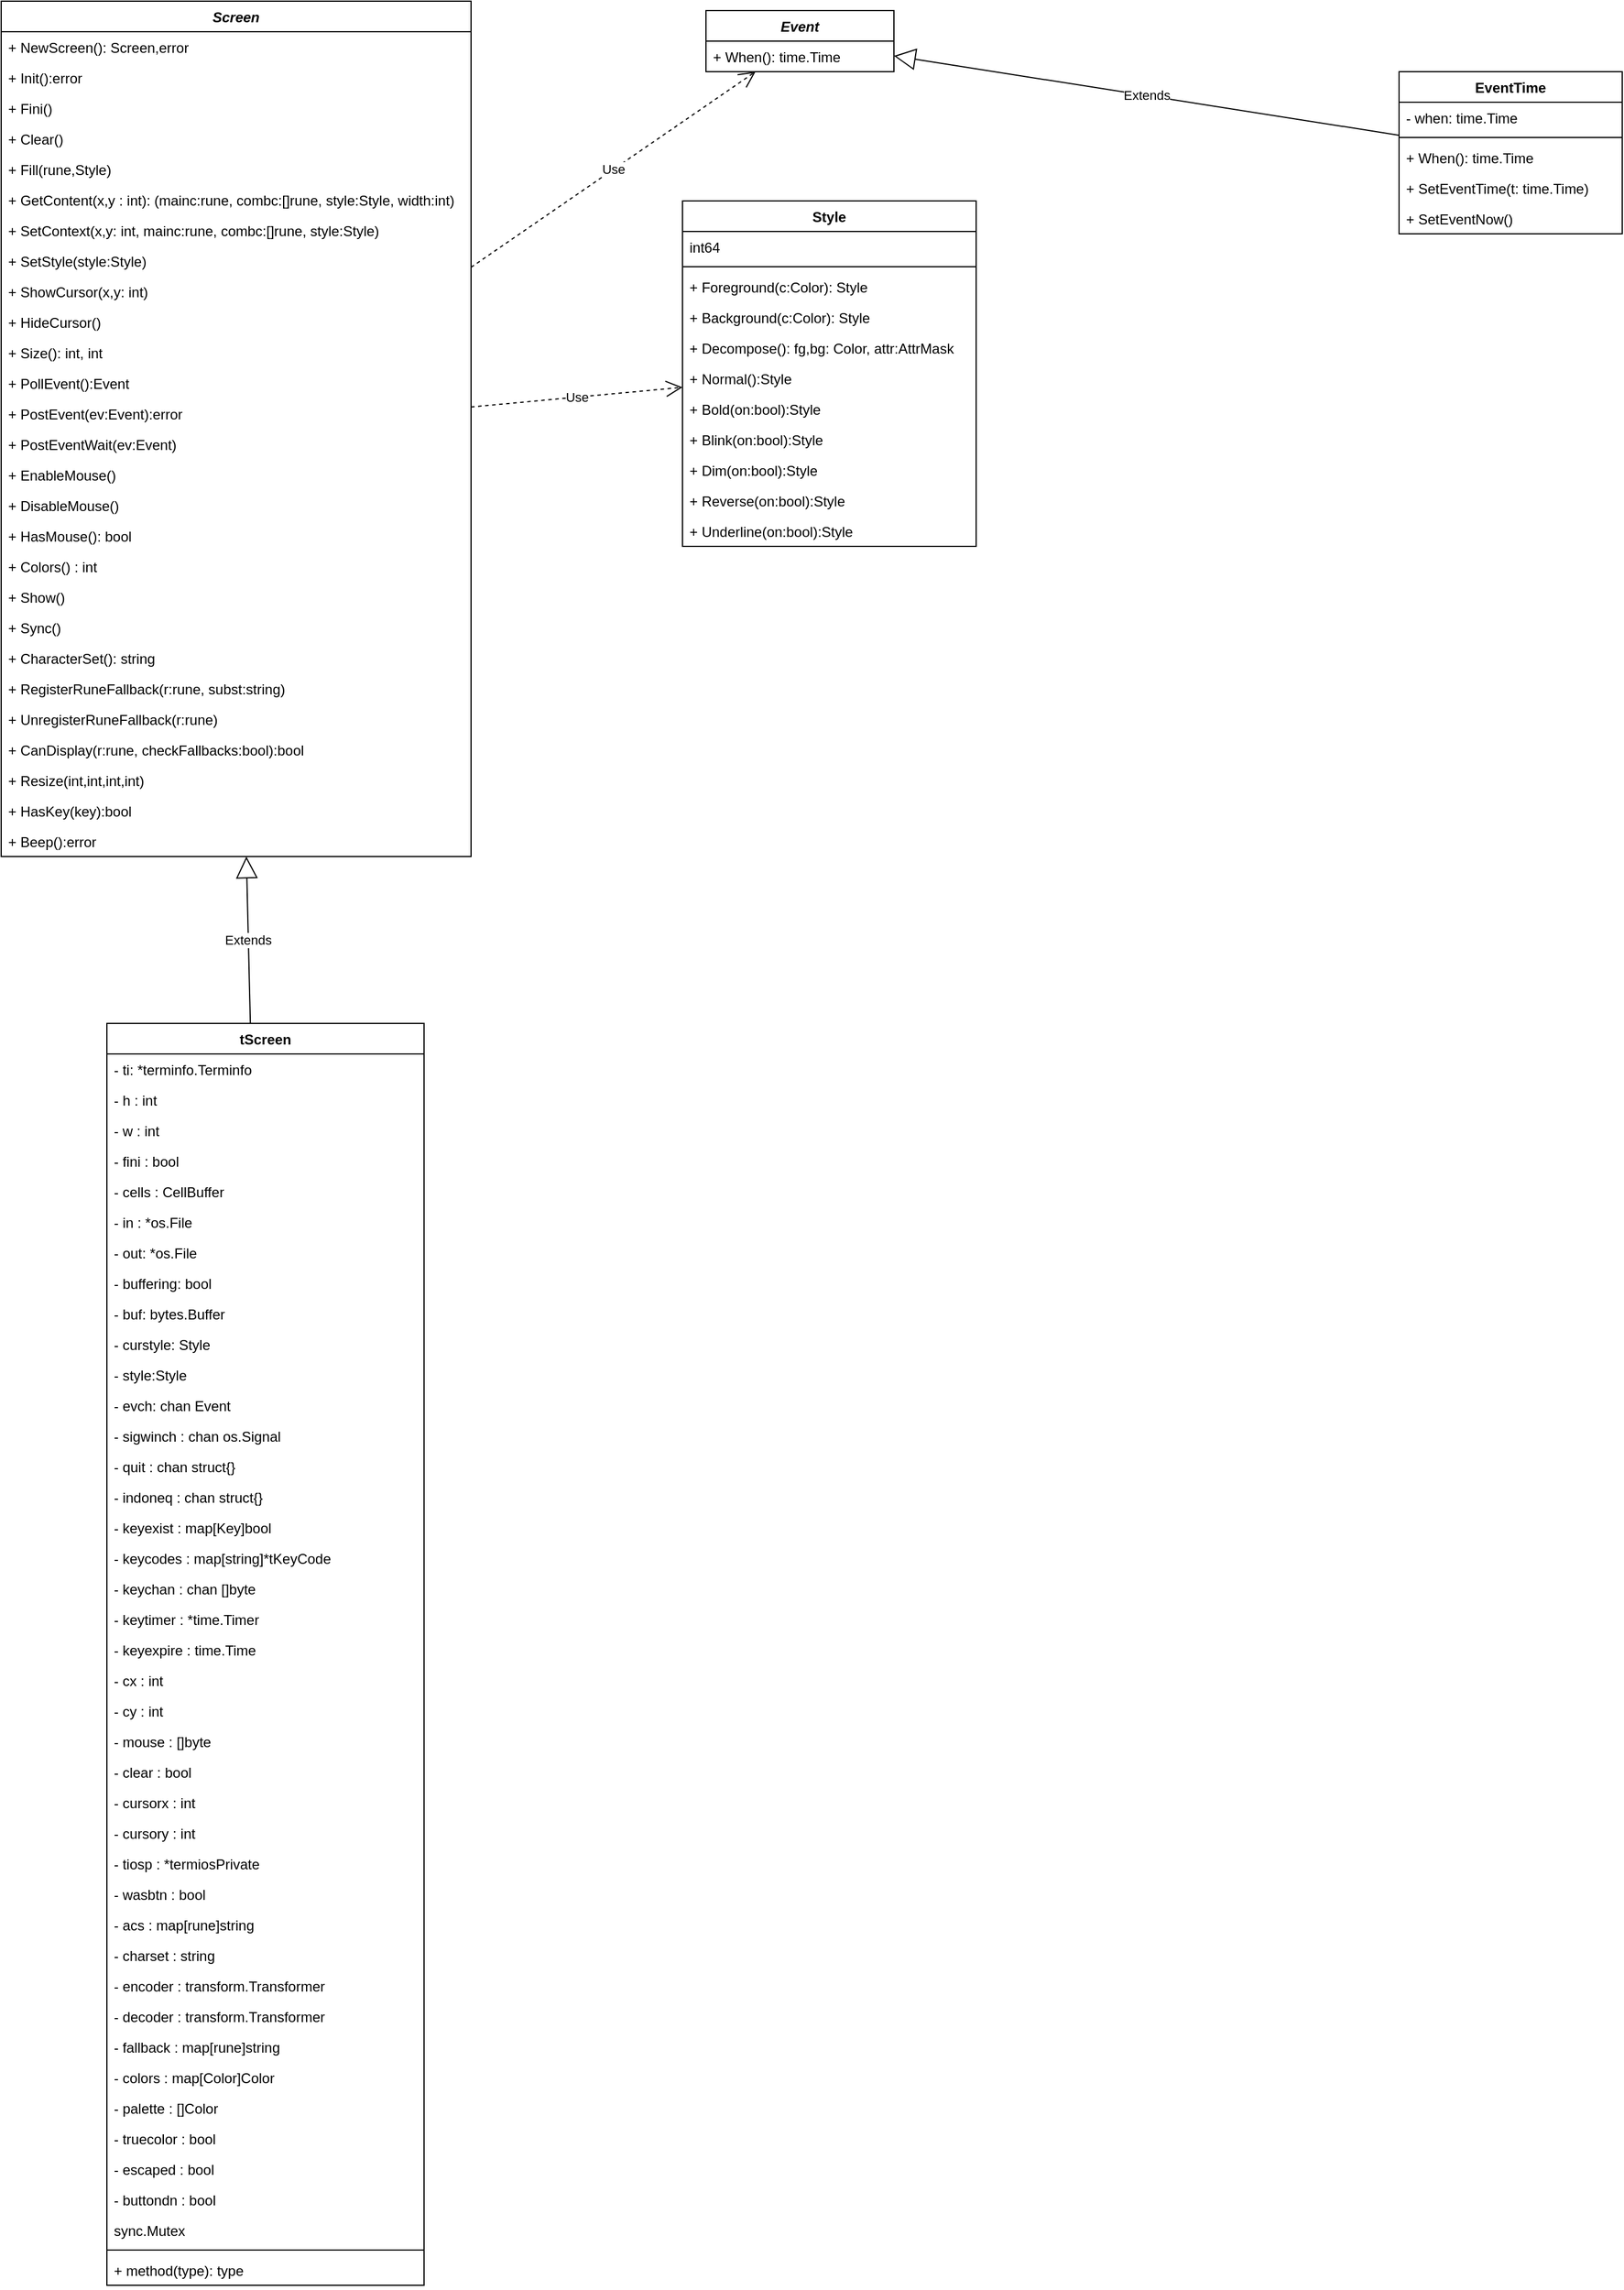 <mxfile version="12.6.5" type="device"><diagram id="C5RBs43oDa-KdzZeNtuy" name="class"><mxGraphModel dx="609" dy="597" grid="1" gridSize="10" guides="1" tooltips="1" connect="1" arrows="1" fold="1" page="1" pageScale="1" pageWidth="827" pageHeight="1169" math="0" shadow="0"><root><mxCell id="WIyWlLk6GJQsqaUBKTNV-0"/><mxCell id="WIyWlLk6GJQsqaUBKTNV-1" parent="WIyWlLk6GJQsqaUBKTNV-0"/><mxCell id="Vh5zYeEqqJdyDtX7NODj-0" value="Screen" style="swimlane;fontStyle=3;align=center;verticalAlign=top;childLayout=stackLayout;horizontal=1;startSize=26;horizontalStack=0;resizeParent=1;resizeParentMax=0;resizeLast=0;collapsible=1;marginBottom=0;" vertex="1" parent="WIyWlLk6GJQsqaUBKTNV-1"><mxGeometry x="70" y="70" width="400" height="728" as="geometry"/></mxCell><mxCell id="Vh5zYeEqqJdyDtX7NODj-1" value="+ NewScreen(): Screen,error" style="text;strokeColor=none;fillColor=none;align=left;verticalAlign=top;spacingLeft=4;spacingRight=4;overflow=hidden;rotatable=0;points=[[0,0.5],[1,0.5]];portConstraint=eastwest;" vertex="1" parent="Vh5zYeEqqJdyDtX7NODj-0"><mxGeometry y="26" width="400" height="26" as="geometry"/></mxCell><mxCell id="Vh5zYeEqqJdyDtX7NODj-3" value="+ Init():error" style="text;strokeColor=none;fillColor=none;align=left;verticalAlign=top;spacingLeft=4;spacingRight=4;overflow=hidden;rotatable=0;points=[[0,0.5],[1,0.5]];portConstraint=eastwest;" vertex="1" parent="Vh5zYeEqqJdyDtX7NODj-0"><mxGeometry y="52" width="400" height="26" as="geometry"/></mxCell><mxCell id="Vh5zYeEqqJdyDtX7NODj-6" value="+ Fini()" style="text;strokeColor=none;fillColor=none;align=left;verticalAlign=top;spacingLeft=4;spacingRight=4;overflow=hidden;rotatable=0;points=[[0,0.5],[1,0.5]];portConstraint=eastwest;" vertex="1" parent="Vh5zYeEqqJdyDtX7NODj-0"><mxGeometry y="78" width="400" height="26" as="geometry"/></mxCell><mxCell id="Vh5zYeEqqJdyDtX7NODj-7" value="+ Clear()" style="text;strokeColor=none;fillColor=none;align=left;verticalAlign=top;spacingLeft=4;spacingRight=4;overflow=hidden;rotatable=0;points=[[0,0.5],[1,0.5]];portConstraint=eastwest;" vertex="1" parent="Vh5zYeEqqJdyDtX7NODj-0"><mxGeometry y="104" width="400" height="26" as="geometry"/></mxCell><mxCell id="Vh5zYeEqqJdyDtX7NODj-8" value="+ Fill(rune,Style)" style="text;strokeColor=none;fillColor=none;align=left;verticalAlign=top;spacingLeft=4;spacingRight=4;overflow=hidden;rotatable=0;points=[[0,0.5],[1,0.5]];portConstraint=eastwest;" vertex="1" parent="Vh5zYeEqqJdyDtX7NODj-0"><mxGeometry y="130" width="400" height="26" as="geometry"/></mxCell><mxCell id="Vh5zYeEqqJdyDtX7NODj-9" value="+ GetContent(x,y : int): (mainc:rune, combc:[]rune, style:Style, width:int)" style="text;strokeColor=none;fillColor=none;align=left;verticalAlign=top;spacingLeft=4;spacingRight=4;overflow=hidden;rotatable=0;points=[[0,0.5],[1,0.5]];portConstraint=eastwest;" vertex="1" parent="Vh5zYeEqqJdyDtX7NODj-0"><mxGeometry y="156" width="400" height="26" as="geometry"/></mxCell><mxCell id="Vh5zYeEqqJdyDtX7NODj-10" value="+ SetContext(x,y: int, mainc:rune, combc:[]rune, style:Style)" style="text;strokeColor=none;fillColor=none;align=left;verticalAlign=top;spacingLeft=4;spacingRight=4;overflow=hidden;rotatable=0;points=[[0,0.5],[1,0.5]];portConstraint=eastwest;" vertex="1" parent="Vh5zYeEqqJdyDtX7NODj-0"><mxGeometry y="182" width="400" height="26" as="geometry"/></mxCell><mxCell id="Vh5zYeEqqJdyDtX7NODj-19" value="+ SetStyle(style:Style)" style="text;strokeColor=none;fillColor=none;align=left;verticalAlign=top;spacingLeft=4;spacingRight=4;overflow=hidden;rotatable=0;points=[[0,0.5],[1,0.5]];portConstraint=eastwest;" vertex="1" parent="Vh5zYeEqqJdyDtX7NODj-0"><mxGeometry y="208" width="400" height="26" as="geometry"/></mxCell><mxCell id="Vh5zYeEqqJdyDtX7NODj-20" value="+ ShowCursor(x,y: int)" style="text;strokeColor=none;fillColor=none;align=left;verticalAlign=top;spacingLeft=4;spacingRight=4;overflow=hidden;rotatable=0;points=[[0,0.5],[1,0.5]];portConstraint=eastwest;" vertex="1" parent="Vh5zYeEqqJdyDtX7NODj-0"><mxGeometry y="234" width="400" height="26" as="geometry"/></mxCell><mxCell id="Vh5zYeEqqJdyDtX7NODj-21" value="+ HideCursor()" style="text;strokeColor=none;fillColor=none;align=left;verticalAlign=top;spacingLeft=4;spacingRight=4;overflow=hidden;rotatable=0;points=[[0,0.5],[1,0.5]];portConstraint=eastwest;" vertex="1" parent="Vh5zYeEqqJdyDtX7NODj-0"><mxGeometry y="260" width="400" height="26" as="geometry"/></mxCell><mxCell id="Vh5zYeEqqJdyDtX7NODj-22" value="+ Size(): int, int" style="text;strokeColor=none;fillColor=none;align=left;verticalAlign=top;spacingLeft=4;spacingRight=4;overflow=hidden;rotatable=0;points=[[0,0.5],[1,0.5]];portConstraint=eastwest;" vertex="1" parent="Vh5zYeEqqJdyDtX7NODj-0"><mxGeometry y="286" width="400" height="26" as="geometry"/></mxCell><mxCell id="Vh5zYeEqqJdyDtX7NODj-23" value="+ PollEvent():Event" style="text;strokeColor=none;fillColor=none;align=left;verticalAlign=top;spacingLeft=4;spacingRight=4;overflow=hidden;rotatable=0;points=[[0,0.5],[1,0.5]];portConstraint=eastwest;" vertex="1" parent="Vh5zYeEqqJdyDtX7NODj-0"><mxGeometry y="312" width="400" height="26" as="geometry"/></mxCell><mxCell id="Vh5zYeEqqJdyDtX7NODj-24" value="+ PostEvent(ev:Event):error" style="text;strokeColor=none;fillColor=none;align=left;verticalAlign=top;spacingLeft=4;spacingRight=4;overflow=hidden;rotatable=0;points=[[0,0.5],[1,0.5]];portConstraint=eastwest;" vertex="1" parent="Vh5zYeEqqJdyDtX7NODj-0"><mxGeometry y="338" width="400" height="26" as="geometry"/></mxCell><mxCell id="Vh5zYeEqqJdyDtX7NODj-25" value="+ PostEventWait(ev:Event)" style="text;strokeColor=none;fillColor=none;align=left;verticalAlign=top;spacingLeft=4;spacingRight=4;overflow=hidden;rotatable=0;points=[[0,0.5],[1,0.5]];portConstraint=eastwest;" vertex="1" parent="Vh5zYeEqqJdyDtX7NODj-0"><mxGeometry y="364" width="400" height="26" as="geometry"/></mxCell><mxCell id="Vh5zYeEqqJdyDtX7NODj-26" value="+ EnableMouse()" style="text;strokeColor=none;fillColor=none;align=left;verticalAlign=top;spacingLeft=4;spacingRight=4;overflow=hidden;rotatable=0;points=[[0,0.5],[1,0.5]];portConstraint=eastwest;" vertex="1" parent="Vh5zYeEqqJdyDtX7NODj-0"><mxGeometry y="390" width="400" height="26" as="geometry"/></mxCell><mxCell id="Vh5zYeEqqJdyDtX7NODj-27" value="+ DisableMouse()" style="text;strokeColor=none;fillColor=none;align=left;verticalAlign=top;spacingLeft=4;spacingRight=4;overflow=hidden;rotatable=0;points=[[0,0.5],[1,0.5]];portConstraint=eastwest;" vertex="1" parent="Vh5zYeEqqJdyDtX7NODj-0"><mxGeometry y="416" width="400" height="26" as="geometry"/></mxCell><mxCell id="Vh5zYeEqqJdyDtX7NODj-28" value="+ HasMouse(): bool" style="text;strokeColor=none;fillColor=none;align=left;verticalAlign=top;spacingLeft=4;spacingRight=4;overflow=hidden;rotatable=0;points=[[0,0.5],[1,0.5]];portConstraint=eastwest;" vertex="1" parent="Vh5zYeEqqJdyDtX7NODj-0"><mxGeometry y="442" width="400" height="26" as="geometry"/></mxCell><mxCell id="Vh5zYeEqqJdyDtX7NODj-29" value="+ Colors() : int" style="text;strokeColor=none;fillColor=none;align=left;verticalAlign=top;spacingLeft=4;spacingRight=4;overflow=hidden;rotatable=0;points=[[0,0.5],[1,0.5]];portConstraint=eastwest;" vertex="1" parent="Vh5zYeEqqJdyDtX7NODj-0"><mxGeometry y="468" width="400" height="26" as="geometry"/></mxCell><mxCell id="Vh5zYeEqqJdyDtX7NODj-30" value="+ Show()" style="text;strokeColor=none;fillColor=none;align=left;verticalAlign=top;spacingLeft=4;spacingRight=4;overflow=hidden;rotatable=0;points=[[0,0.5],[1,0.5]];portConstraint=eastwest;" vertex="1" parent="Vh5zYeEqqJdyDtX7NODj-0"><mxGeometry y="494" width="400" height="26" as="geometry"/></mxCell><mxCell id="Vh5zYeEqqJdyDtX7NODj-31" value="+ Sync()" style="text;strokeColor=none;fillColor=none;align=left;verticalAlign=top;spacingLeft=4;spacingRight=4;overflow=hidden;rotatable=0;points=[[0,0.5],[1,0.5]];portConstraint=eastwest;" vertex="1" parent="Vh5zYeEqqJdyDtX7NODj-0"><mxGeometry y="520" width="400" height="26" as="geometry"/></mxCell><mxCell id="Vh5zYeEqqJdyDtX7NODj-32" value="+ CharacterSet(): string" style="text;strokeColor=none;fillColor=none;align=left;verticalAlign=top;spacingLeft=4;spacingRight=4;overflow=hidden;rotatable=0;points=[[0,0.5],[1,0.5]];portConstraint=eastwest;" vertex="1" parent="Vh5zYeEqqJdyDtX7NODj-0"><mxGeometry y="546" width="400" height="26" as="geometry"/></mxCell><mxCell id="Vh5zYeEqqJdyDtX7NODj-33" value="+ RegisterRuneFallback(r:rune, subst:string)" style="text;strokeColor=none;fillColor=none;align=left;verticalAlign=top;spacingLeft=4;spacingRight=4;overflow=hidden;rotatable=0;points=[[0,0.5],[1,0.5]];portConstraint=eastwest;" vertex="1" parent="Vh5zYeEqqJdyDtX7NODj-0"><mxGeometry y="572" width="400" height="26" as="geometry"/></mxCell><mxCell id="Vh5zYeEqqJdyDtX7NODj-34" value="+ UnregisterRuneFallback(r:rune)" style="text;strokeColor=none;fillColor=none;align=left;verticalAlign=top;spacingLeft=4;spacingRight=4;overflow=hidden;rotatable=0;points=[[0,0.5],[1,0.5]];portConstraint=eastwest;" vertex="1" parent="Vh5zYeEqqJdyDtX7NODj-0"><mxGeometry y="598" width="400" height="26" as="geometry"/></mxCell><mxCell id="Vh5zYeEqqJdyDtX7NODj-35" value="+ CanDisplay(r:rune, checkFallbacks:bool):bool" style="text;strokeColor=none;fillColor=none;align=left;verticalAlign=top;spacingLeft=4;spacingRight=4;overflow=hidden;rotatable=0;points=[[0,0.5],[1,0.5]];portConstraint=eastwest;" vertex="1" parent="Vh5zYeEqqJdyDtX7NODj-0"><mxGeometry y="624" width="400" height="26" as="geometry"/></mxCell><mxCell id="Vh5zYeEqqJdyDtX7NODj-36" value="+ Resize(int,int,int,int)" style="text;strokeColor=none;fillColor=none;align=left;verticalAlign=top;spacingLeft=4;spacingRight=4;overflow=hidden;rotatable=0;points=[[0,0.5],[1,0.5]];portConstraint=eastwest;" vertex="1" parent="Vh5zYeEqqJdyDtX7NODj-0"><mxGeometry y="650" width="400" height="26" as="geometry"/></mxCell><mxCell id="Vh5zYeEqqJdyDtX7NODj-37" value="+ HasKey(key):bool" style="text;strokeColor=none;fillColor=none;align=left;verticalAlign=top;spacingLeft=4;spacingRight=4;overflow=hidden;rotatable=0;points=[[0,0.5],[1,0.5]];portConstraint=eastwest;" vertex="1" parent="Vh5zYeEqqJdyDtX7NODj-0"><mxGeometry y="676" width="400" height="26" as="geometry"/></mxCell><mxCell id="Vh5zYeEqqJdyDtX7NODj-38" value="+ Beep():error" style="text;strokeColor=none;fillColor=none;align=left;verticalAlign=top;spacingLeft=4;spacingRight=4;overflow=hidden;rotatable=0;points=[[0,0.5],[1,0.5]];portConstraint=eastwest;" vertex="1" parent="Vh5zYeEqqJdyDtX7NODj-0"><mxGeometry y="702" width="400" height="26" as="geometry"/></mxCell><mxCell id="Vh5zYeEqqJdyDtX7NODj-39" value="Style" style="swimlane;fontStyle=1;align=center;verticalAlign=top;childLayout=stackLayout;horizontal=1;startSize=26;horizontalStack=0;resizeParent=1;resizeParentMax=0;resizeLast=0;collapsible=1;marginBottom=0;" vertex="1" parent="WIyWlLk6GJQsqaUBKTNV-1"><mxGeometry x="650" y="240" width="250" height="294" as="geometry"/></mxCell><mxCell id="Vh5zYeEqqJdyDtX7NODj-40" value="int64" style="text;strokeColor=none;fillColor=none;align=left;verticalAlign=top;spacingLeft=4;spacingRight=4;overflow=hidden;rotatable=0;points=[[0,0.5],[1,0.5]];portConstraint=eastwest;" vertex="1" parent="Vh5zYeEqqJdyDtX7NODj-39"><mxGeometry y="26" width="250" height="26" as="geometry"/></mxCell><mxCell id="Vh5zYeEqqJdyDtX7NODj-41" value="" style="line;strokeWidth=1;fillColor=none;align=left;verticalAlign=middle;spacingTop=-1;spacingLeft=3;spacingRight=3;rotatable=0;labelPosition=right;points=[];portConstraint=eastwest;" vertex="1" parent="Vh5zYeEqqJdyDtX7NODj-39"><mxGeometry y="52" width="250" height="8" as="geometry"/></mxCell><mxCell id="Vh5zYeEqqJdyDtX7NODj-42" value="+ Foreground(c:Color): Style" style="text;strokeColor=none;fillColor=none;align=left;verticalAlign=top;spacingLeft=4;spacingRight=4;overflow=hidden;rotatable=0;points=[[0,0.5],[1,0.5]];portConstraint=eastwest;" vertex="1" parent="Vh5zYeEqqJdyDtX7NODj-39"><mxGeometry y="60" width="250" height="26" as="geometry"/></mxCell><mxCell id="Vh5zYeEqqJdyDtX7NODj-43" value="+ Background(c:Color): Style" style="text;strokeColor=none;fillColor=none;align=left;verticalAlign=top;spacingLeft=4;spacingRight=4;overflow=hidden;rotatable=0;points=[[0,0.5],[1,0.5]];portConstraint=eastwest;" vertex="1" parent="Vh5zYeEqqJdyDtX7NODj-39"><mxGeometry y="86" width="250" height="26" as="geometry"/></mxCell><mxCell id="Vh5zYeEqqJdyDtX7NODj-44" value="+ Decompose(): fg,bg: Color, attr:AttrMask" style="text;strokeColor=none;fillColor=none;align=left;verticalAlign=top;spacingLeft=4;spacingRight=4;overflow=hidden;rotatable=0;points=[[0,0.5],[1,0.5]];portConstraint=eastwest;" vertex="1" parent="Vh5zYeEqqJdyDtX7NODj-39"><mxGeometry y="112" width="250" height="26" as="geometry"/></mxCell><mxCell id="Vh5zYeEqqJdyDtX7NODj-45" value="+ Normal():Style" style="text;strokeColor=none;fillColor=none;align=left;verticalAlign=top;spacingLeft=4;spacingRight=4;overflow=hidden;rotatable=0;points=[[0,0.5],[1,0.5]];portConstraint=eastwest;" vertex="1" parent="Vh5zYeEqqJdyDtX7NODj-39"><mxGeometry y="138" width="250" height="26" as="geometry"/></mxCell><mxCell id="Vh5zYeEqqJdyDtX7NODj-46" value="+ Bold(on:bool):Style" style="text;strokeColor=none;fillColor=none;align=left;verticalAlign=top;spacingLeft=4;spacingRight=4;overflow=hidden;rotatable=0;points=[[0,0.5],[1,0.5]];portConstraint=eastwest;" vertex="1" parent="Vh5zYeEqqJdyDtX7NODj-39"><mxGeometry y="164" width="250" height="26" as="geometry"/></mxCell><mxCell id="Vh5zYeEqqJdyDtX7NODj-47" value="+ Blink(on:bool):Style" style="text;strokeColor=none;fillColor=none;align=left;verticalAlign=top;spacingLeft=4;spacingRight=4;overflow=hidden;rotatable=0;points=[[0,0.5],[1,0.5]];portConstraint=eastwest;" vertex="1" parent="Vh5zYeEqqJdyDtX7NODj-39"><mxGeometry y="190" width="250" height="26" as="geometry"/></mxCell><mxCell id="Vh5zYeEqqJdyDtX7NODj-48" value="+ Dim(on:bool):Style" style="text;strokeColor=none;fillColor=none;align=left;verticalAlign=top;spacingLeft=4;spacingRight=4;overflow=hidden;rotatable=0;points=[[0,0.5],[1,0.5]];portConstraint=eastwest;" vertex="1" parent="Vh5zYeEqqJdyDtX7NODj-39"><mxGeometry y="216" width="250" height="26" as="geometry"/></mxCell><mxCell id="Vh5zYeEqqJdyDtX7NODj-49" value="+ Reverse(on:bool):Style" style="text;strokeColor=none;fillColor=none;align=left;verticalAlign=top;spacingLeft=4;spacingRight=4;overflow=hidden;rotatable=0;points=[[0,0.5],[1,0.5]];portConstraint=eastwest;" vertex="1" parent="Vh5zYeEqqJdyDtX7NODj-39"><mxGeometry y="242" width="250" height="26" as="geometry"/></mxCell><mxCell id="Vh5zYeEqqJdyDtX7NODj-50" value="+ Underline(on:bool):Style" style="text;strokeColor=none;fillColor=none;align=left;verticalAlign=top;spacingLeft=4;spacingRight=4;overflow=hidden;rotatable=0;points=[[0,0.5],[1,0.5]];portConstraint=eastwest;" vertex="1" parent="Vh5zYeEqqJdyDtX7NODj-39"><mxGeometry y="268" width="250" height="26" as="geometry"/></mxCell><mxCell id="Vh5zYeEqqJdyDtX7NODj-51" value="Use" style="endArrow=open;endSize=12;dashed=1;html=1;" edge="1" parent="WIyWlLk6GJQsqaUBKTNV-1" source="Vh5zYeEqqJdyDtX7NODj-0" target="Vh5zYeEqqJdyDtX7NODj-39"><mxGeometry width="160" relative="1" as="geometry"><mxPoint x="510" y="260" as="sourcePoint"/><mxPoint x="670" y="260" as="targetPoint"/></mxGeometry></mxCell><mxCell id="Vh5zYeEqqJdyDtX7NODj-52" value="Event" style="swimlane;fontStyle=3;align=center;verticalAlign=top;childLayout=stackLayout;horizontal=1;startSize=26;horizontalStack=0;resizeParent=1;resizeParentMax=0;resizeLast=0;collapsible=1;marginBottom=0;" vertex="1" parent="WIyWlLk6GJQsqaUBKTNV-1"><mxGeometry x="670" y="78" width="160" height="52" as="geometry"/></mxCell><mxCell id="Vh5zYeEqqJdyDtX7NODj-55" value="+ When(): time.Time" style="text;strokeColor=none;fillColor=none;align=left;verticalAlign=top;spacingLeft=4;spacingRight=4;overflow=hidden;rotatable=0;points=[[0,0.5],[1,0.5]];portConstraint=eastwest;" vertex="1" parent="Vh5zYeEqqJdyDtX7NODj-52"><mxGeometry y="26" width="160" height="26" as="geometry"/></mxCell><mxCell id="Vh5zYeEqqJdyDtX7NODj-56" value="EventTime" style="swimlane;fontStyle=1;align=center;verticalAlign=top;childLayout=stackLayout;horizontal=1;startSize=26;horizontalStack=0;resizeParent=1;resizeParentMax=0;resizeLast=0;collapsible=1;marginBottom=0;" vertex="1" parent="WIyWlLk6GJQsqaUBKTNV-1"><mxGeometry x="1260" y="130" width="190" height="138" as="geometry"/></mxCell><mxCell id="Vh5zYeEqqJdyDtX7NODj-57" value="- when: time.Time" style="text;strokeColor=none;fillColor=none;align=left;verticalAlign=top;spacingLeft=4;spacingRight=4;overflow=hidden;rotatable=0;points=[[0,0.5],[1,0.5]];portConstraint=eastwest;" vertex="1" parent="Vh5zYeEqqJdyDtX7NODj-56"><mxGeometry y="26" width="190" height="26" as="geometry"/></mxCell><mxCell id="Vh5zYeEqqJdyDtX7NODj-58" value="" style="line;strokeWidth=1;fillColor=none;align=left;verticalAlign=middle;spacingTop=-1;spacingLeft=3;spacingRight=3;rotatable=0;labelPosition=right;points=[];portConstraint=eastwest;" vertex="1" parent="Vh5zYeEqqJdyDtX7NODj-56"><mxGeometry y="52" width="190" height="8" as="geometry"/></mxCell><mxCell id="Vh5zYeEqqJdyDtX7NODj-59" value="+ When(): time.Time" style="text;strokeColor=none;fillColor=none;align=left;verticalAlign=top;spacingLeft=4;spacingRight=4;overflow=hidden;rotatable=0;points=[[0,0.5],[1,0.5]];portConstraint=eastwest;" vertex="1" parent="Vh5zYeEqqJdyDtX7NODj-56"><mxGeometry y="60" width="190" height="26" as="geometry"/></mxCell><mxCell id="Vh5zYeEqqJdyDtX7NODj-60" value="+ SetEventTime(t: time.Time)" style="text;strokeColor=none;fillColor=none;align=left;verticalAlign=top;spacingLeft=4;spacingRight=4;overflow=hidden;rotatable=0;points=[[0,0.5],[1,0.5]];portConstraint=eastwest;" vertex="1" parent="Vh5zYeEqqJdyDtX7NODj-56"><mxGeometry y="86" width="190" height="26" as="geometry"/></mxCell><mxCell id="Vh5zYeEqqJdyDtX7NODj-61" value="+ SetEventNow()" style="text;strokeColor=none;fillColor=none;align=left;verticalAlign=top;spacingLeft=4;spacingRight=4;overflow=hidden;rotatable=0;points=[[0,0.5],[1,0.5]];portConstraint=eastwest;" vertex="1" parent="Vh5zYeEqqJdyDtX7NODj-56"><mxGeometry y="112" width="190" height="26" as="geometry"/></mxCell><mxCell id="Vh5zYeEqqJdyDtX7NODj-62" value="Extends" style="endArrow=block;endSize=16;endFill=0;html=1;" edge="1" parent="WIyWlLk6GJQsqaUBKTNV-1" source="Vh5zYeEqqJdyDtX7NODj-56" target="Vh5zYeEqqJdyDtX7NODj-52"><mxGeometry width="160" relative="1" as="geometry"><mxPoint x="980" y="310" as="sourcePoint"/><mxPoint x="1160" y="260" as="targetPoint"/></mxGeometry></mxCell><mxCell id="Vh5zYeEqqJdyDtX7NODj-63" value="Use" style="endArrow=open;endSize=12;dashed=1;html=1;" edge="1" parent="WIyWlLk6GJQsqaUBKTNV-1" source="Vh5zYeEqqJdyDtX7NODj-0" target="Vh5zYeEqqJdyDtX7NODj-52"><mxGeometry width="160" relative="1" as="geometry"><mxPoint x="500" y="180" as="sourcePoint"/><mxPoint x="660" y="180" as="targetPoint"/></mxGeometry></mxCell><mxCell id="Vh5zYeEqqJdyDtX7NODj-64" value="tScreen" style="swimlane;fontStyle=1;align=center;verticalAlign=top;childLayout=stackLayout;horizontal=1;startSize=26;horizontalStack=0;resizeParent=1;resizeParentMax=0;resizeLast=0;collapsible=1;marginBottom=0;" vertex="1" parent="WIyWlLk6GJQsqaUBKTNV-1"><mxGeometry x="160" y="940" width="270" height="1074" as="geometry"/></mxCell><mxCell id="Vh5zYeEqqJdyDtX7NODj-65" value="- ti: *terminfo.Terminfo" style="text;strokeColor=none;fillColor=none;align=left;verticalAlign=top;spacingLeft=4;spacingRight=4;overflow=hidden;rotatable=0;points=[[0,0.5],[1,0.5]];portConstraint=eastwest;" vertex="1" parent="Vh5zYeEqqJdyDtX7NODj-64"><mxGeometry y="26" width="270" height="26" as="geometry"/></mxCell><mxCell id="Vh5zYeEqqJdyDtX7NODj-69" value="- h : int" style="text;strokeColor=none;fillColor=none;align=left;verticalAlign=top;spacingLeft=4;spacingRight=4;overflow=hidden;rotatable=0;points=[[0,0.5],[1,0.5]];portConstraint=eastwest;" vertex="1" parent="Vh5zYeEqqJdyDtX7NODj-64"><mxGeometry y="52" width="270" height="26" as="geometry"/></mxCell><mxCell id="Vh5zYeEqqJdyDtX7NODj-70" value="- w : int" style="text;strokeColor=none;fillColor=none;align=left;verticalAlign=top;spacingLeft=4;spacingRight=4;overflow=hidden;rotatable=0;points=[[0,0.5],[1,0.5]];portConstraint=eastwest;" vertex="1" parent="Vh5zYeEqqJdyDtX7NODj-64"><mxGeometry y="78" width="270" height="26" as="geometry"/></mxCell><mxCell id="Vh5zYeEqqJdyDtX7NODj-71" value="- fini : bool" style="text;strokeColor=none;fillColor=none;align=left;verticalAlign=top;spacingLeft=4;spacingRight=4;overflow=hidden;rotatable=0;points=[[0,0.5],[1,0.5]];portConstraint=eastwest;" vertex="1" parent="Vh5zYeEqqJdyDtX7NODj-64"><mxGeometry y="104" width="270" height="26" as="geometry"/></mxCell><mxCell id="Vh5zYeEqqJdyDtX7NODj-72" value="- cells : CellBuffer" style="text;strokeColor=none;fillColor=none;align=left;verticalAlign=top;spacingLeft=4;spacingRight=4;overflow=hidden;rotatable=0;points=[[0,0.5],[1,0.5]];portConstraint=eastwest;" vertex="1" parent="Vh5zYeEqqJdyDtX7NODj-64"><mxGeometry y="130" width="270" height="26" as="geometry"/></mxCell><mxCell id="Vh5zYeEqqJdyDtX7NODj-73" value="- in : *os.File" style="text;strokeColor=none;fillColor=none;align=left;verticalAlign=top;spacingLeft=4;spacingRight=4;overflow=hidden;rotatable=0;points=[[0,0.5],[1,0.5]];portConstraint=eastwest;" vertex="1" parent="Vh5zYeEqqJdyDtX7NODj-64"><mxGeometry y="156" width="270" height="26" as="geometry"/></mxCell><mxCell id="Vh5zYeEqqJdyDtX7NODj-74" value="- out: *os.File" style="text;strokeColor=none;fillColor=none;align=left;verticalAlign=top;spacingLeft=4;spacingRight=4;overflow=hidden;rotatable=0;points=[[0,0.5],[1,0.5]];portConstraint=eastwest;" vertex="1" parent="Vh5zYeEqqJdyDtX7NODj-64"><mxGeometry y="182" width="270" height="26" as="geometry"/></mxCell><mxCell id="Vh5zYeEqqJdyDtX7NODj-75" value="- buffering: bool" style="text;strokeColor=none;fillColor=none;align=left;verticalAlign=top;spacingLeft=4;spacingRight=4;overflow=hidden;rotatable=0;points=[[0,0.5],[1,0.5]];portConstraint=eastwest;" vertex="1" parent="Vh5zYeEqqJdyDtX7NODj-64"><mxGeometry y="208" width="270" height="26" as="geometry"/></mxCell><mxCell id="Vh5zYeEqqJdyDtX7NODj-76" value="- buf: bytes.Buffer" style="text;strokeColor=none;fillColor=none;align=left;verticalAlign=top;spacingLeft=4;spacingRight=4;overflow=hidden;rotatable=0;points=[[0,0.5],[1,0.5]];portConstraint=eastwest;" vertex="1" parent="Vh5zYeEqqJdyDtX7NODj-64"><mxGeometry y="234" width="270" height="26" as="geometry"/></mxCell><mxCell id="Vh5zYeEqqJdyDtX7NODj-77" value="- curstyle: Style" style="text;strokeColor=none;fillColor=none;align=left;verticalAlign=top;spacingLeft=4;spacingRight=4;overflow=hidden;rotatable=0;points=[[0,0.5],[1,0.5]];portConstraint=eastwest;" vertex="1" parent="Vh5zYeEqqJdyDtX7NODj-64"><mxGeometry y="260" width="270" height="26" as="geometry"/></mxCell><mxCell id="Vh5zYeEqqJdyDtX7NODj-78" value="- style:Style" style="text;strokeColor=none;fillColor=none;align=left;verticalAlign=top;spacingLeft=4;spacingRight=4;overflow=hidden;rotatable=0;points=[[0,0.5],[1,0.5]];portConstraint=eastwest;" vertex="1" parent="Vh5zYeEqqJdyDtX7NODj-64"><mxGeometry y="286" width="270" height="26" as="geometry"/></mxCell><mxCell id="Vh5zYeEqqJdyDtX7NODj-79" value="- evch: chan Event" style="text;strokeColor=none;fillColor=none;align=left;verticalAlign=top;spacingLeft=4;spacingRight=4;overflow=hidden;rotatable=0;points=[[0,0.5],[1,0.5]];portConstraint=eastwest;" vertex="1" parent="Vh5zYeEqqJdyDtX7NODj-64"><mxGeometry y="312" width="270" height="26" as="geometry"/></mxCell><mxCell id="Vh5zYeEqqJdyDtX7NODj-80" value="- sigwinch : chan os.Signal" style="text;strokeColor=none;fillColor=none;align=left;verticalAlign=top;spacingLeft=4;spacingRight=4;overflow=hidden;rotatable=0;points=[[0,0.5],[1,0.5]];portConstraint=eastwest;" vertex="1" parent="Vh5zYeEqqJdyDtX7NODj-64"><mxGeometry y="338" width="270" height="26" as="geometry"/></mxCell><mxCell id="Vh5zYeEqqJdyDtX7NODj-81" value="- quit : chan struct{}" style="text;strokeColor=none;fillColor=none;align=left;verticalAlign=top;spacingLeft=4;spacingRight=4;overflow=hidden;rotatable=0;points=[[0,0.5],[1,0.5]];portConstraint=eastwest;" vertex="1" parent="Vh5zYeEqqJdyDtX7NODj-64"><mxGeometry y="364" width="270" height="26" as="geometry"/></mxCell><mxCell id="Vh5zYeEqqJdyDtX7NODj-82" value="- indoneq : chan struct{}" style="text;strokeColor=none;fillColor=none;align=left;verticalAlign=top;spacingLeft=4;spacingRight=4;overflow=hidden;rotatable=0;points=[[0,0.5],[1,0.5]];portConstraint=eastwest;" vertex="1" parent="Vh5zYeEqqJdyDtX7NODj-64"><mxGeometry y="390" width="270" height="26" as="geometry"/></mxCell><mxCell id="Vh5zYeEqqJdyDtX7NODj-83" value="- keyexist : map[Key]bool" style="text;strokeColor=none;fillColor=none;align=left;verticalAlign=top;spacingLeft=4;spacingRight=4;overflow=hidden;rotatable=0;points=[[0,0.5],[1,0.5]];portConstraint=eastwest;" vertex="1" parent="Vh5zYeEqqJdyDtX7NODj-64"><mxGeometry y="416" width="270" height="26" as="geometry"/></mxCell><mxCell id="Vh5zYeEqqJdyDtX7NODj-84" value="- keycodes : map[string]*tKeyCode" style="text;strokeColor=none;fillColor=none;align=left;verticalAlign=top;spacingLeft=4;spacingRight=4;overflow=hidden;rotatable=0;points=[[0,0.5],[1,0.5]];portConstraint=eastwest;" vertex="1" parent="Vh5zYeEqqJdyDtX7NODj-64"><mxGeometry y="442" width="270" height="26" as="geometry"/></mxCell><mxCell id="Vh5zYeEqqJdyDtX7NODj-85" value="- keychan : chan []byte" style="text;strokeColor=none;fillColor=none;align=left;verticalAlign=top;spacingLeft=4;spacingRight=4;overflow=hidden;rotatable=0;points=[[0,0.5],[1,0.5]];portConstraint=eastwest;" vertex="1" parent="Vh5zYeEqqJdyDtX7NODj-64"><mxGeometry y="468" width="270" height="26" as="geometry"/></mxCell><mxCell id="Vh5zYeEqqJdyDtX7NODj-86" value="- keytimer : *time.Timer" style="text;strokeColor=none;fillColor=none;align=left;verticalAlign=top;spacingLeft=4;spacingRight=4;overflow=hidden;rotatable=0;points=[[0,0.5],[1,0.5]];portConstraint=eastwest;" vertex="1" parent="Vh5zYeEqqJdyDtX7NODj-64"><mxGeometry y="494" width="270" height="26" as="geometry"/></mxCell><mxCell id="Vh5zYeEqqJdyDtX7NODj-87" value="- keyexpire : time.Time" style="text;strokeColor=none;fillColor=none;align=left;verticalAlign=top;spacingLeft=4;spacingRight=4;overflow=hidden;rotatable=0;points=[[0,0.5],[1,0.5]];portConstraint=eastwest;" vertex="1" parent="Vh5zYeEqqJdyDtX7NODj-64"><mxGeometry y="520" width="270" height="26" as="geometry"/></mxCell><mxCell id="Vh5zYeEqqJdyDtX7NODj-88" value="- cx : int" style="text;strokeColor=none;fillColor=none;align=left;verticalAlign=top;spacingLeft=4;spacingRight=4;overflow=hidden;rotatable=0;points=[[0,0.5],[1,0.5]];portConstraint=eastwest;" vertex="1" parent="Vh5zYeEqqJdyDtX7NODj-64"><mxGeometry y="546" width="270" height="26" as="geometry"/></mxCell><mxCell id="Vh5zYeEqqJdyDtX7NODj-89" value="- cy : int" style="text;strokeColor=none;fillColor=none;align=left;verticalAlign=top;spacingLeft=4;spacingRight=4;overflow=hidden;rotatable=0;points=[[0,0.5],[1,0.5]];portConstraint=eastwest;" vertex="1" parent="Vh5zYeEqqJdyDtX7NODj-64"><mxGeometry y="572" width="270" height="26" as="geometry"/></mxCell><mxCell id="Vh5zYeEqqJdyDtX7NODj-90" value="- mouse : []byte" style="text;strokeColor=none;fillColor=none;align=left;verticalAlign=top;spacingLeft=4;spacingRight=4;overflow=hidden;rotatable=0;points=[[0,0.5],[1,0.5]];portConstraint=eastwest;" vertex="1" parent="Vh5zYeEqqJdyDtX7NODj-64"><mxGeometry y="598" width="270" height="26" as="geometry"/></mxCell><mxCell id="Vh5zYeEqqJdyDtX7NODj-92" value="- clear : bool" style="text;strokeColor=none;fillColor=none;align=left;verticalAlign=top;spacingLeft=4;spacingRight=4;overflow=hidden;rotatable=0;points=[[0,0.5],[1,0.5]];portConstraint=eastwest;" vertex="1" parent="Vh5zYeEqqJdyDtX7NODj-64"><mxGeometry y="624" width="270" height="26" as="geometry"/></mxCell><mxCell id="Vh5zYeEqqJdyDtX7NODj-93" value="- cursorx : int" style="text;strokeColor=none;fillColor=none;align=left;verticalAlign=top;spacingLeft=4;spacingRight=4;overflow=hidden;rotatable=0;points=[[0,0.5],[1,0.5]];portConstraint=eastwest;" vertex="1" parent="Vh5zYeEqqJdyDtX7NODj-64"><mxGeometry y="650" width="270" height="26" as="geometry"/></mxCell><mxCell id="Vh5zYeEqqJdyDtX7NODj-94" value="- cursory : int" style="text;strokeColor=none;fillColor=none;align=left;verticalAlign=top;spacingLeft=4;spacingRight=4;overflow=hidden;rotatable=0;points=[[0,0.5],[1,0.5]];portConstraint=eastwest;" vertex="1" parent="Vh5zYeEqqJdyDtX7NODj-64"><mxGeometry y="676" width="270" height="26" as="geometry"/></mxCell><mxCell id="Vh5zYeEqqJdyDtX7NODj-95" value="- tiosp : *termiosPrivate" style="text;strokeColor=none;fillColor=none;align=left;verticalAlign=top;spacingLeft=4;spacingRight=4;overflow=hidden;rotatable=0;points=[[0,0.5],[1,0.5]];portConstraint=eastwest;" vertex="1" parent="Vh5zYeEqqJdyDtX7NODj-64"><mxGeometry y="702" width="270" height="26" as="geometry"/></mxCell><mxCell id="Vh5zYeEqqJdyDtX7NODj-96" value="- wasbtn : bool" style="text;strokeColor=none;fillColor=none;align=left;verticalAlign=top;spacingLeft=4;spacingRight=4;overflow=hidden;rotatable=0;points=[[0,0.5],[1,0.5]];portConstraint=eastwest;" vertex="1" parent="Vh5zYeEqqJdyDtX7NODj-64"><mxGeometry y="728" width="270" height="26" as="geometry"/></mxCell><mxCell id="Vh5zYeEqqJdyDtX7NODj-97" value="- acs : map[rune]string" style="text;strokeColor=none;fillColor=none;align=left;verticalAlign=top;spacingLeft=4;spacingRight=4;overflow=hidden;rotatable=0;points=[[0,0.5],[1,0.5]];portConstraint=eastwest;" vertex="1" parent="Vh5zYeEqqJdyDtX7NODj-64"><mxGeometry y="754" width="270" height="26" as="geometry"/></mxCell><mxCell id="Vh5zYeEqqJdyDtX7NODj-98" value="- charset : string" style="text;strokeColor=none;fillColor=none;align=left;verticalAlign=top;spacingLeft=4;spacingRight=4;overflow=hidden;rotatable=0;points=[[0,0.5],[1,0.5]];portConstraint=eastwest;" vertex="1" parent="Vh5zYeEqqJdyDtX7NODj-64"><mxGeometry y="780" width="270" height="26" as="geometry"/></mxCell><mxCell id="Vh5zYeEqqJdyDtX7NODj-99" value="- encoder : transform.Transformer" style="text;strokeColor=none;fillColor=none;align=left;verticalAlign=top;spacingLeft=4;spacingRight=4;overflow=hidden;rotatable=0;points=[[0,0.5],[1,0.5]];portConstraint=eastwest;" vertex="1" parent="Vh5zYeEqqJdyDtX7NODj-64"><mxGeometry y="806" width="270" height="26" as="geometry"/></mxCell><mxCell id="Vh5zYeEqqJdyDtX7NODj-100" value="- decoder : transform.Transformer" style="text;strokeColor=none;fillColor=none;align=left;verticalAlign=top;spacingLeft=4;spacingRight=4;overflow=hidden;rotatable=0;points=[[0,0.5],[1,0.5]];portConstraint=eastwest;" vertex="1" parent="Vh5zYeEqqJdyDtX7NODj-64"><mxGeometry y="832" width="270" height="26" as="geometry"/></mxCell><mxCell id="Vh5zYeEqqJdyDtX7NODj-101" value="- fallback : map[rune]string" style="text;strokeColor=none;fillColor=none;align=left;verticalAlign=top;spacingLeft=4;spacingRight=4;overflow=hidden;rotatable=0;points=[[0,0.5],[1,0.5]];portConstraint=eastwest;" vertex="1" parent="Vh5zYeEqqJdyDtX7NODj-64"><mxGeometry y="858" width="270" height="26" as="geometry"/></mxCell><mxCell id="Vh5zYeEqqJdyDtX7NODj-102" value="- colors : map[Color]Color" style="text;strokeColor=none;fillColor=none;align=left;verticalAlign=top;spacingLeft=4;spacingRight=4;overflow=hidden;rotatable=0;points=[[0,0.5],[1,0.5]];portConstraint=eastwest;" vertex="1" parent="Vh5zYeEqqJdyDtX7NODj-64"><mxGeometry y="884" width="270" height="26" as="geometry"/></mxCell><mxCell id="Vh5zYeEqqJdyDtX7NODj-103" value="- palette : []Color" style="text;strokeColor=none;fillColor=none;align=left;verticalAlign=top;spacingLeft=4;spacingRight=4;overflow=hidden;rotatable=0;points=[[0,0.5],[1,0.5]];portConstraint=eastwest;" vertex="1" parent="Vh5zYeEqqJdyDtX7NODj-64"><mxGeometry y="910" width="270" height="26" as="geometry"/></mxCell><mxCell id="Vh5zYeEqqJdyDtX7NODj-104" value="- truecolor : bool" style="text;strokeColor=none;fillColor=none;align=left;verticalAlign=top;spacingLeft=4;spacingRight=4;overflow=hidden;rotatable=0;points=[[0,0.5],[1,0.5]];portConstraint=eastwest;" vertex="1" parent="Vh5zYeEqqJdyDtX7NODj-64"><mxGeometry y="936" width="270" height="26" as="geometry"/></mxCell><mxCell id="Vh5zYeEqqJdyDtX7NODj-105" value="- escaped : bool" style="text;strokeColor=none;fillColor=none;align=left;verticalAlign=top;spacingLeft=4;spacingRight=4;overflow=hidden;rotatable=0;points=[[0,0.5],[1,0.5]];portConstraint=eastwest;" vertex="1" parent="Vh5zYeEqqJdyDtX7NODj-64"><mxGeometry y="962" width="270" height="26" as="geometry"/></mxCell><mxCell id="Vh5zYeEqqJdyDtX7NODj-106" value="- buttondn : bool" style="text;strokeColor=none;fillColor=none;align=left;verticalAlign=top;spacingLeft=4;spacingRight=4;overflow=hidden;rotatable=0;points=[[0,0.5],[1,0.5]];portConstraint=eastwest;" vertex="1" parent="Vh5zYeEqqJdyDtX7NODj-64"><mxGeometry y="988" width="270" height="26" as="geometry"/></mxCell><mxCell id="Vh5zYeEqqJdyDtX7NODj-107" value="sync.Mutex" style="text;strokeColor=none;fillColor=none;align=left;verticalAlign=top;spacingLeft=4;spacingRight=4;overflow=hidden;rotatable=0;points=[[0,0.5],[1,0.5]];portConstraint=eastwest;" vertex="1" parent="Vh5zYeEqqJdyDtX7NODj-64"><mxGeometry y="1014" width="270" height="26" as="geometry"/></mxCell><mxCell id="Vh5zYeEqqJdyDtX7NODj-66" value="" style="line;strokeWidth=1;fillColor=none;align=left;verticalAlign=middle;spacingTop=-1;spacingLeft=3;spacingRight=3;rotatable=0;labelPosition=right;points=[];portConstraint=eastwest;" vertex="1" parent="Vh5zYeEqqJdyDtX7NODj-64"><mxGeometry y="1040" width="270" height="8" as="geometry"/></mxCell><mxCell id="Vh5zYeEqqJdyDtX7NODj-67" value="+ method(type): type" style="text;strokeColor=none;fillColor=none;align=left;verticalAlign=top;spacingLeft=4;spacingRight=4;overflow=hidden;rotatable=0;points=[[0,0.5],[1,0.5]];portConstraint=eastwest;" vertex="1" parent="Vh5zYeEqqJdyDtX7NODj-64"><mxGeometry y="1048" width="270" height="26" as="geometry"/></mxCell><mxCell id="Vh5zYeEqqJdyDtX7NODj-68" value="Extends" style="endArrow=block;endSize=16;endFill=0;html=1;" edge="1" parent="WIyWlLk6GJQsqaUBKTNV-1" source="Vh5zYeEqqJdyDtX7NODj-64" target="Vh5zYeEqqJdyDtX7NODj-0"><mxGeometry width="160" relative="1" as="geometry"><mxPoint x="280" y="860" as="sourcePoint"/><mxPoint x="500" y="480" as="targetPoint"/></mxGeometry></mxCell></root></mxGraphModel></diagram></mxfile>